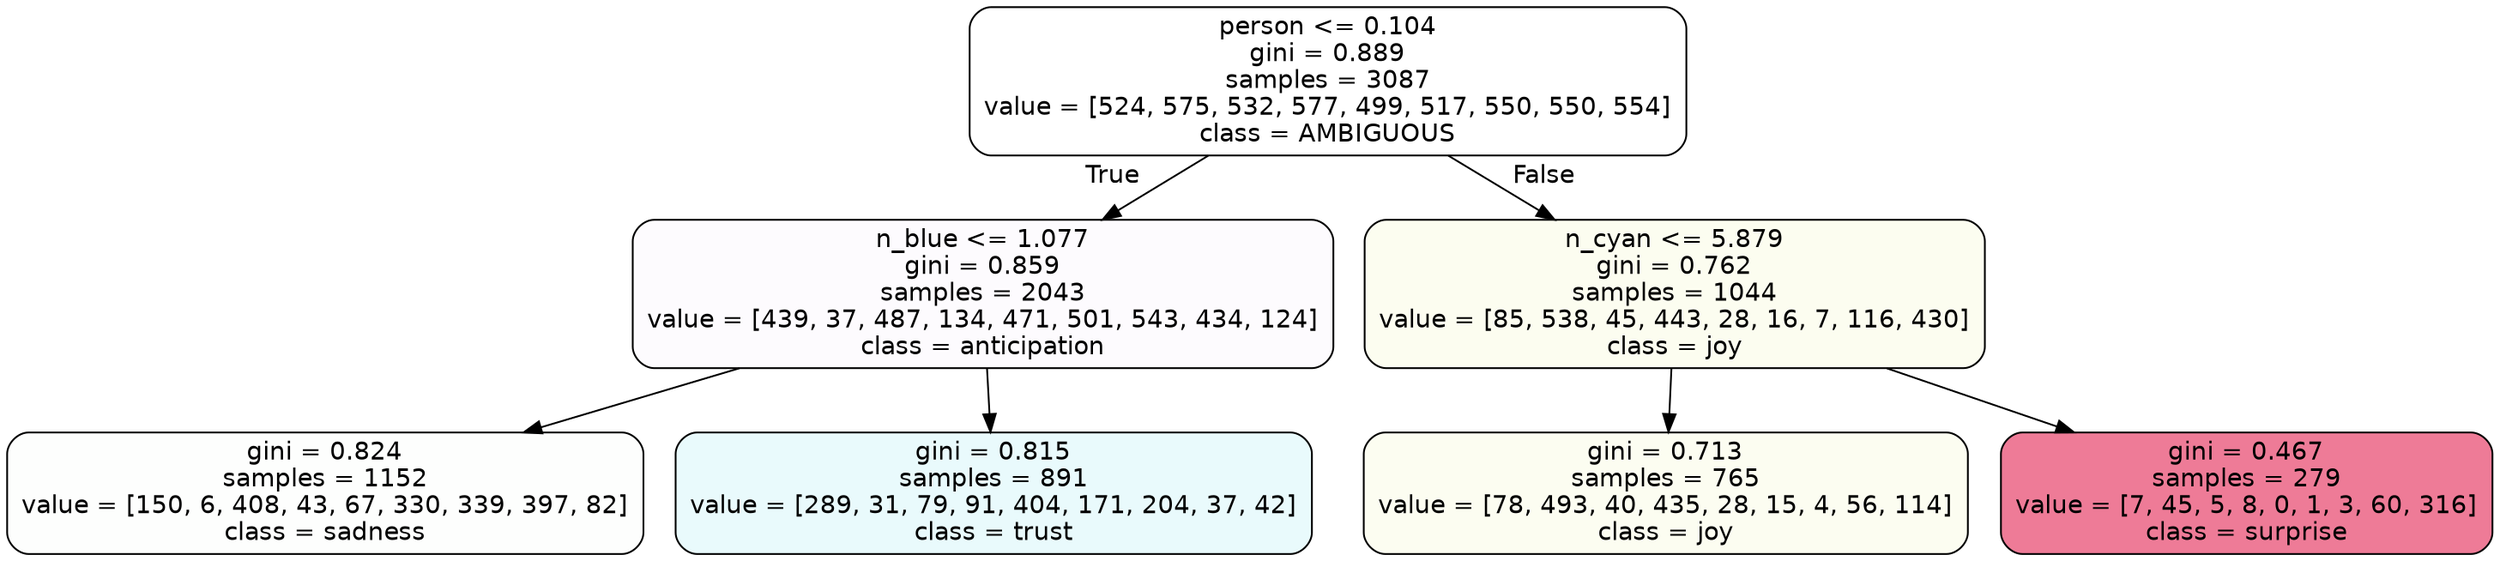 digraph Tree {
node [shape=box, style="filled, rounded", color="black", fontname=helvetica] ;
edge [fontname=helvetica] ;
0 [label="person <= 0.104\ngini = 0.889\nsamples = 3087\nvalue = [524, 575, 532, 577, 499, 517, 550, 550, 554]\nclass = AMBIGUOUS", fillcolor="#39e58100"] ;
1 [label="n_blue <= 1.077\ngini = 0.859\nsamples = 2043\nvalue = [439, 37, 487, 134, 471, 501, 543, 434, 124]\nclass = anticipation", fillcolor="#8139e504"] ;
0 -> 1 [labeldistance=2.5, labelangle=45, headlabel="True"] ;
2 [label="gini = 0.824\nsamples = 1152\nvalue = [150, 6, 408, 43, 67, 330, 339, 397, 82]\nclass = sadness", fillcolor="#64e53902"] ;
1 -> 2 ;
3 [label="gini = 0.815\nsamples = 891\nvalue = [289, 31, 79, 91, 404, 171, 204, 37, 42]\nclass = trust", fillcolor="#39d7e51c"] ;
1 -> 3 ;
4 [label="n_cyan <= 5.879\ngini = 0.762\nsamples = 1044\nvalue = [85, 538, 45, 443, 28, 16, 7, 116, 430]\nclass = joy", fillcolor="#d7e53913"] ;
0 -> 4 [labeldistance=2.5, labelangle=-45, headlabel="False"] ;
5 [label="gini = 0.713\nsamples = 765\nvalue = [78, 493, 40, 435, 28, 15, 4, 56, 114]\nclass = joy", fillcolor="#d7e53912"] ;
4 -> 5 ;
6 [label="gini = 0.467\nsamples = 279\nvalue = [7, 45, 5, 8, 0, 1, 3, 60, 316]\nclass = surprise", fillcolor="#e53964aa"] ;
4 -> 6 ;
}